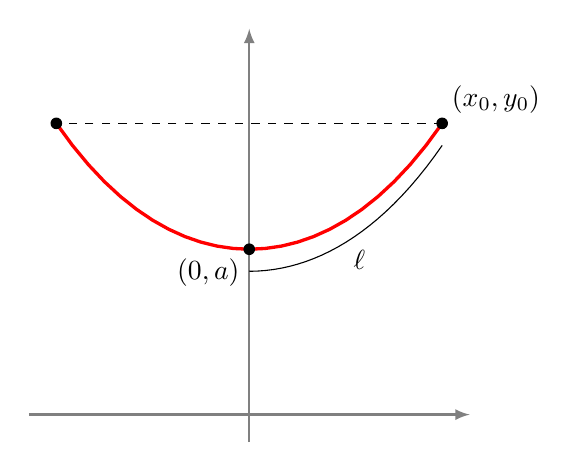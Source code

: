 \begin{tikzpicture}[scale=0.7]
 \def\xmin{-4}; 
 \def\xmax{+4}; 
 \def\ymin{-0.5}; 
 \def\ymax{+7};
% \draw[help lines] (\xmin,\ymin) grid (\xmax,\ymax);
  \draw[->,>=latex,thick,gray] (\xmin,0)--(\xmax,0);
  \draw[->,>=latex,thick,gray] (0,\ymin)--(0,\ymax);
 %\clip (\xmin,\ymin) rectangle (\xmax,\ymax);
% \def\a{+1};
% \draw [thick, domain=\xmin:\xmax] plot(\x,{exp(\x)});
   \def\a{+3}
   \draw [very thick, color=red, domain=-3.5:3.5] plot(\x,{\a*(exp(\x/\a)+exp(-\x/\a))/2});
   
  \begin{scope}[yshift=-0.4cm]
       \draw [domain=0:3.5] plot(\x,{\a*(exp(\x/\a)+exp(-\x/\a))/2});
  \end{scope}
  \node at (2,2.8) {$\ell$};

  \def\xx{+3.5};
  \def\yy{\a*(exp(\xx/\a)+exp(-\xx/\a))/2};
  \coordinate (B) at ({\xx},{\yy});
  \coordinate (C) at ({-\xx},{\yy});
  \coordinate (D) at (0,{\yy});

  \draw[dashed] (B)--(C);

 %  \draw[<->] (0,{\a})--(0,{\yy});
%   \draw[<->] (0,0)--(0,{\a});
%  \node at (0,{\a + (\yy-\a)/2})[left] {$h$};
%  \node at (0,{\a/2})[left] {$a$};

 % \draw[dashed] ({\xx},0)--({\xx},{\yy});
 \fill (B) circle (3pt);
 \fill (C) circle (3pt);
 \fill (0,\a) circle (3pt);
 \node at (B) [above right] {$(x_0,y_0)$}; 
 \node at (0,\a) [below left] {$(0,a)$}; 
\end{tikzpicture}
